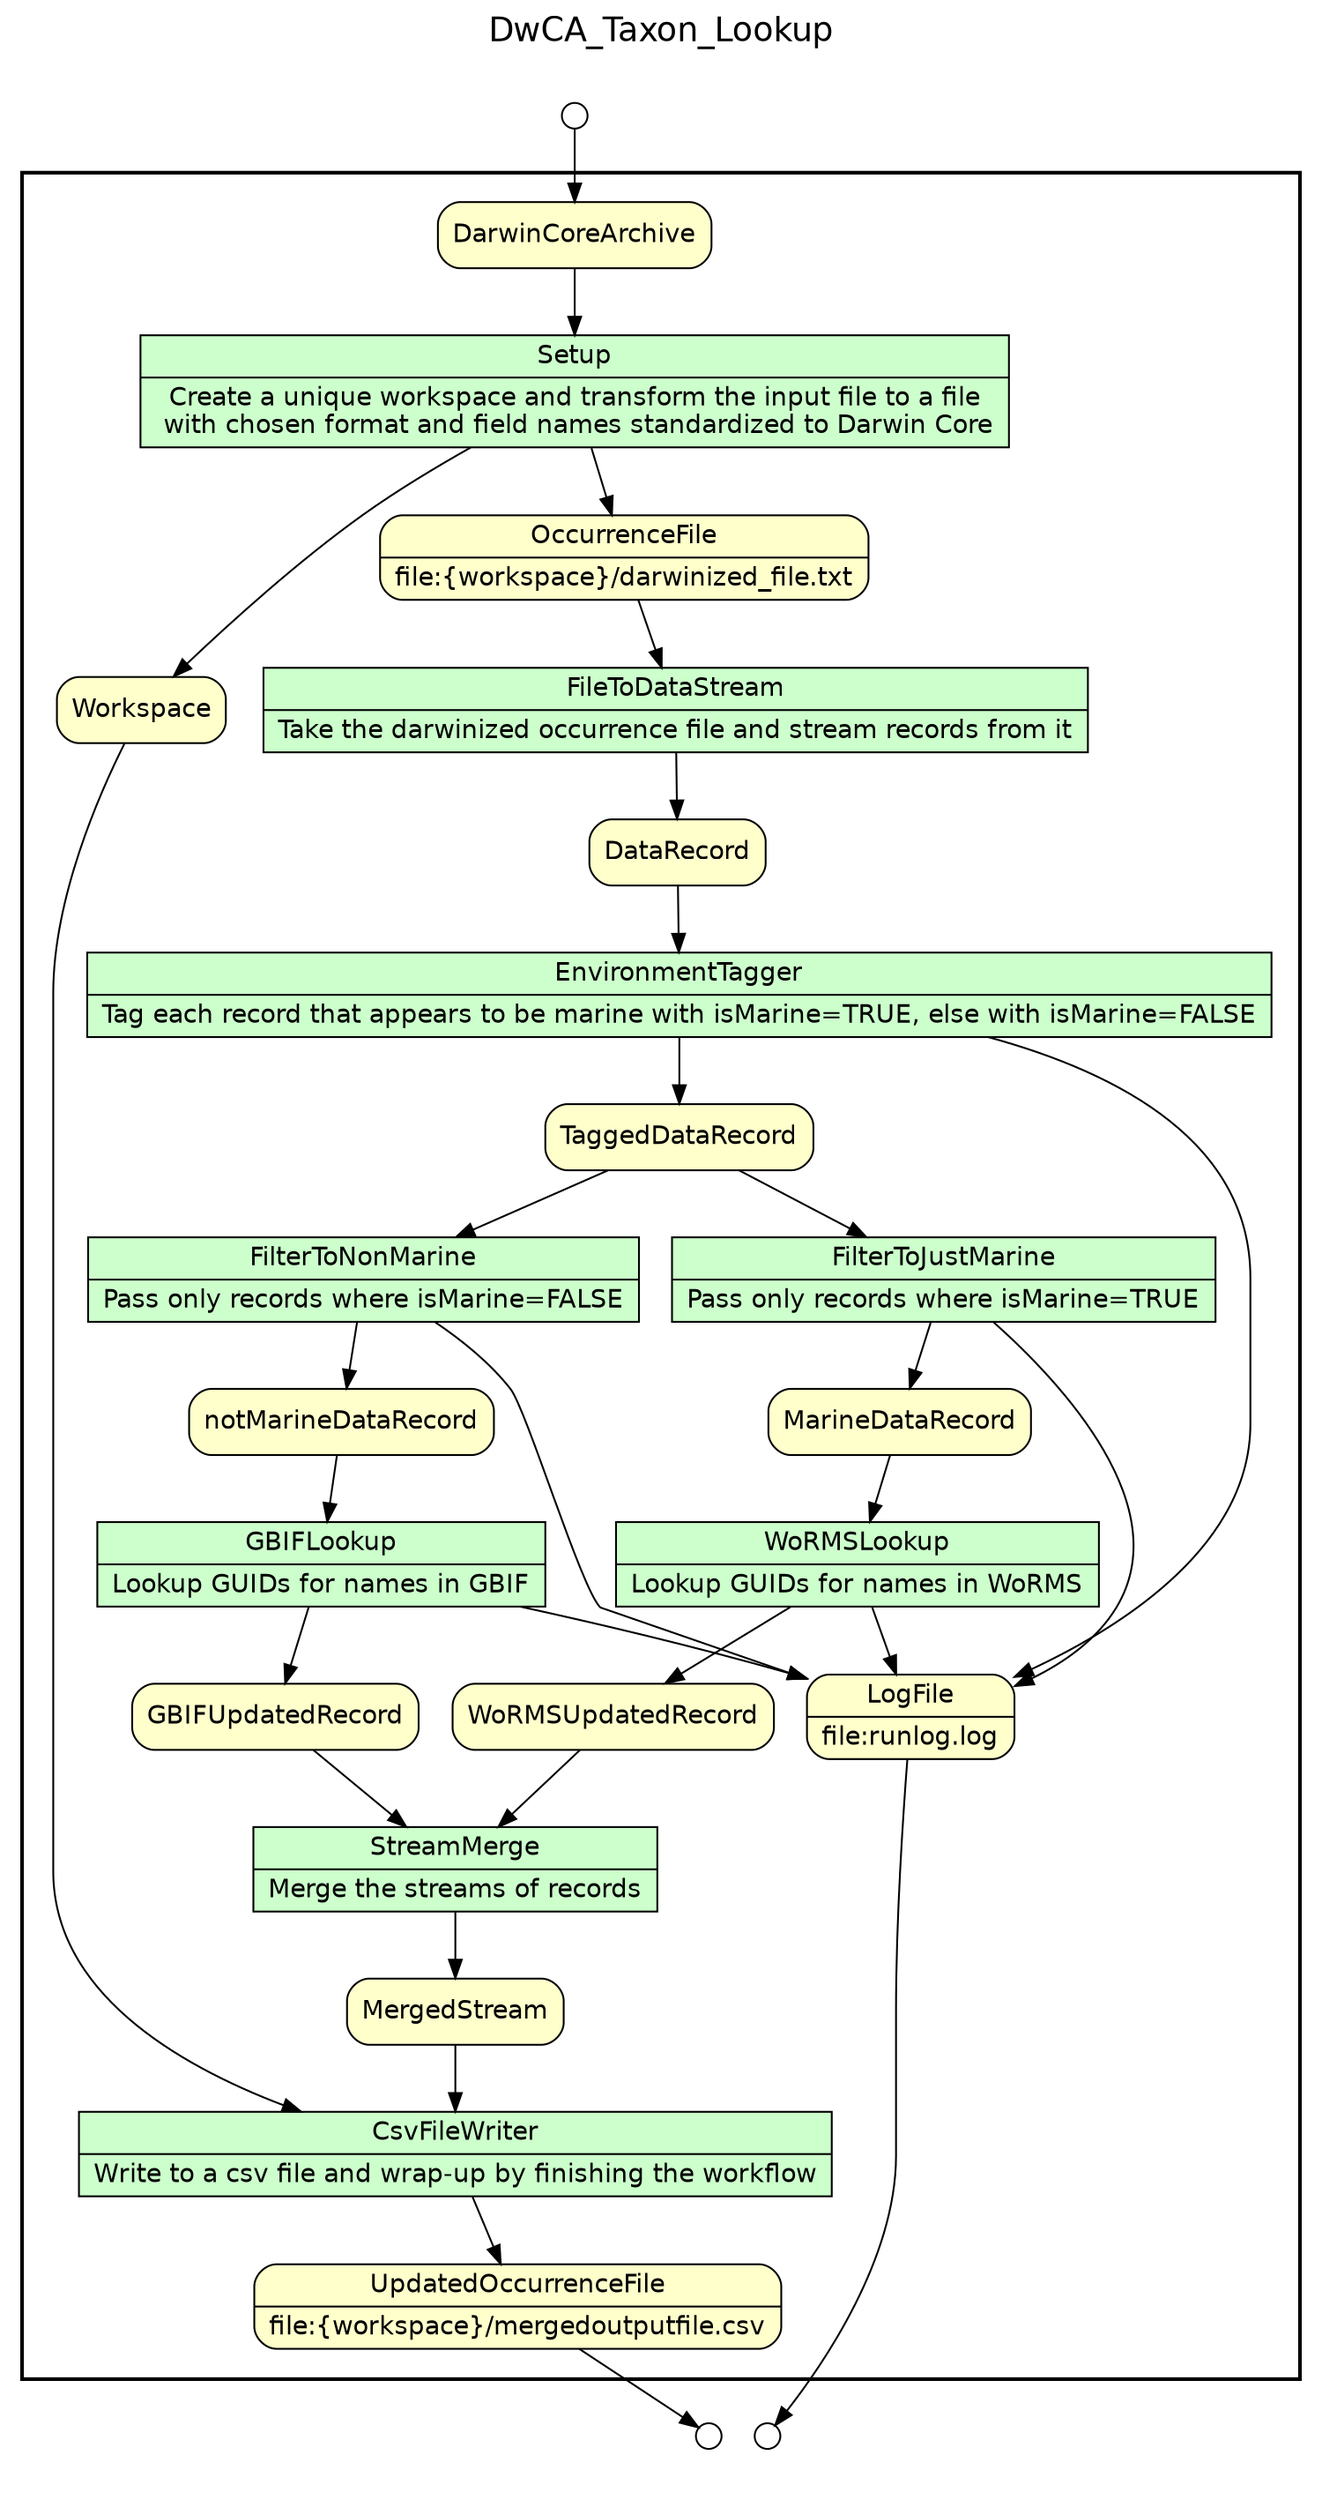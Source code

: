 
/* Start of top-level graph */
digraph Workflow {
rankdir=TB

/* Title for graph */
fontname=Helvetica; fontsize=18; labelloc=t
label=DwCA_Taxon_Lookup

/* Start of double cluster for drawing box around nodes in workflow */
subgraph cluster_workflow_box_outer { label=""; color=black; penwidth=2
subgraph cluster_workflow_box_inner { label=""; penwidth=0

/* Style for nodes representing atomic programs in workflow */
node[shape=box style=filled fillcolor="#CCFFCC" peripheries=1 fontname=Helvetica]

/* Nodes representing atomic programs in workflow */
Setup [shape=record rankdir=LR label="{<f0> Setup |<f1> Create a unique workspace and transform the input file to a file\n with chosen format and field names standardized to Darwin Core}"];
FileToDataStream [shape=record rankdir=LR label="{<f0> FileToDataStream |<f1> Take the darwinized occurrence file and stream records from it}"];
EnvironmentTagger [shape=record rankdir=LR label="{<f0> EnvironmentTagger |<f1> Tag each record that appears to be marine with isMarine=TRUE, else with isMarine=FALSE}"];
FilterToJustMarine [shape=record rankdir=LR label="{<f0> FilterToJustMarine |<f1> Pass only records where isMarine=TRUE}"];
FilterToNonMarine [shape=record rankdir=LR label="{<f0> FilterToNonMarine |<f1> Pass only records where isMarine=FALSE}"];
WoRMSLookup [shape=record rankdir=LR label="{<f0> WoRMSLookup |<f1> Lookup GUIDs for names in WoRMS}"];
GBIFLookup [shape=record rankdir=LR label="{<f0> GBIFLookup |<f1> Lookup GUIDs for names in GBIF}"];
StreamMerge [shape=record rankdir=LR label="{<f0> StreamMerge |<f1> Merge the streams of records}"];
CsvFileWriter [shape=record rankdir=LR label="{<f0> CsvFileWriter |<f1> Write to a csv file and wrap-up by finishing the workflow}"];

/* Style for nodes representing non-parameter data channels in workflow */
node[shape=box style="rounded,filled" fillcolor="#FFFFCC" peripheries=1 fontname=Helvetica]

/* Nodes for non-parameter data channels in workflow */
DarwinCoreArchive
OccurrenceFile [shape=record rankdir=LR label="{<f0> OccurrenceFile |<f1> file\:\{workspace\}/darwinized_file.txt}"];
DataRecord
TaggedDataRecord
MarineDataRecord
notMarineDataRecord
GBIFUpdatedRecord
WoRMSUpdatedRecord
Workspace
MergedStream
UpdatedOccurrenceFile [shape=record rankdir=LR label="{<f0> UpdatedOccurrenceFile |<f1> file\:\{workspace\}/mergedoutputfile.csv}"];
LogFile [shape=record rankdir=LR label="{<f0> LogFile |<f1> file\:runlog.log}"];

/* Style for nodes representing parameter channels in workflow */
node[shape=box style="rounded,filled" fillcolor="#FCFCFC" peripheries=1 fontname=Helvetica]

/* Nodes representing parameter channels in workflow */

/* Edges representing connections between programs and channels */
Setup -> Workspace
Setup -> OccurrenceFile
DarwinCoreArchive -> Setup
FileToDataStream -> DataRecord
OccurrenceFile -> FileToDataStream
EnvironmentTagger -> LogFile
EnvironmentTagger -> TaggedDataRecord
DataRecord -> EnvironmentTagger
FilterToJustMarine -> LogFile
FilterToJustMarine -> MarineDataRecord
TaggedDataRecord -> FilterToJustMarine
FilterToNonMarine -> LogFile
FilterToNonMarine -> notMarineDataRecord
TaggedDataRecord -> FilterToNonMarine
WoRMSLookup -> WoRMSUpdatedRecord
WoRMSLookup -> LogFile
MarineDataRecord -> WoRMSLookup
GBIFLookup -> GBIFUpdatedRecord
GBIFLookup -> LogFile
notMarineDataRecord -> GBIFLookup
StreamMerge -> MergedStream
GBIFUpdatedRecord -> StreamMerge
WoRMSUpdatedRecord -> StreamMerge
CsvFileWriter -> UpdatedOccurrenceFile
Workspace -> CsvFileWriter
MergedStream -> CsvFileWriter

/* End of double cluster for drawing box around nodes in workflow */
}}

/* Hidden double-cluster for grouping workflow input ports */
subgraph cluster_input_ports_group_outer { label=""; penwidth=0
subgraph cluster_input_ports_group_inner { label=""; penwidth=0

/* Style for nodes representing workflow input ports */
node[shape=circle style="rounded,filled" fillcolor="#FFFFFF" peripheries=1 fontname=Helvetica width=0.2]

/* Nodes representing workflow input ports */
DarwinCoreArchive_input_port [label=""]

/* End of double-cluster for grouping workflow input ports */
}}

/* Hidden double-cluster for grouping workflow output ports */
subgraph cluster_output_ports_group_outer { label=""; penwidth=0
subgraph cluster_output_ports_group_inner { label=""; penwidth=0

/* Style for nodes representing workflow output ports */
node[shape=circle style="rounded,filled" fillcolor="#FFFFFF" peripheries=1 fontname=Helvetica width=0.2]

/* Nodes representing workflow output ports */
UpdatedOccurrenceFile_output_port [label=""]
LogFile_output_port [label=""]

/* End of double-cluster for grouping workflow output ports */
}}

/* Edges from input ports to channels */
DarwinCoreArchive_input_port -> DarwinCoreArchive

/* Edges from channels to output ports */
UpdatedOccurrenceFile -> UpdatedOccurrenceFile_output_port
LogFile -> LogFile_output_port

/* End of top-level graph */
}
